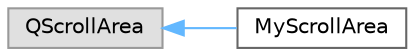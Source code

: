 digraph "类继承关系图"
{
 // LATEX_PDF_SIZE
  bgcolor="transparent";
  edge [fontname=Helvetica,fontsize=10,labelfontname=Helvetica,labelfontsize=10];
  node [fontname=Helvetica,fontsize=10,shape=box,height=0.2,width=0.4];
  rankdir="LR";
  Node0 [id="Node000000",label="QScrollArea",height=0.2,width=0.4,color="grey60", fillcolor="#E0E0E0", style="filled",tooltip=" "];
  Node0 -> Node1 [id="edge344_Node000000_Node000001",dir="back",color="steelblue1",style="solid",tooltip=" "];
  Node1 [id="Node000001",label="MyScrollArea",height=0.2,width=0.4,color="grey40", fillcolor="white", style="filled",URL="$class_my_scroll_area.html",tooltip="自定义滚动区域类，继承自 QScrollArea，支持平滑滚动和返回顶部功能"];
}
